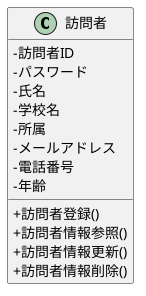 @startuml
skinparam ClassAttributeIconSize 0
class 訪問者 {
 -訪問者ID
 -パスワード
 -氏名
 -学校名
 -所属
 -メールアドレス
 -電話番号
 -年齢
 +訪問者登録()
 +訪問者情報参照()
 +訪問者情報更新()
 +訪問者情報削除()
}

@enduml
